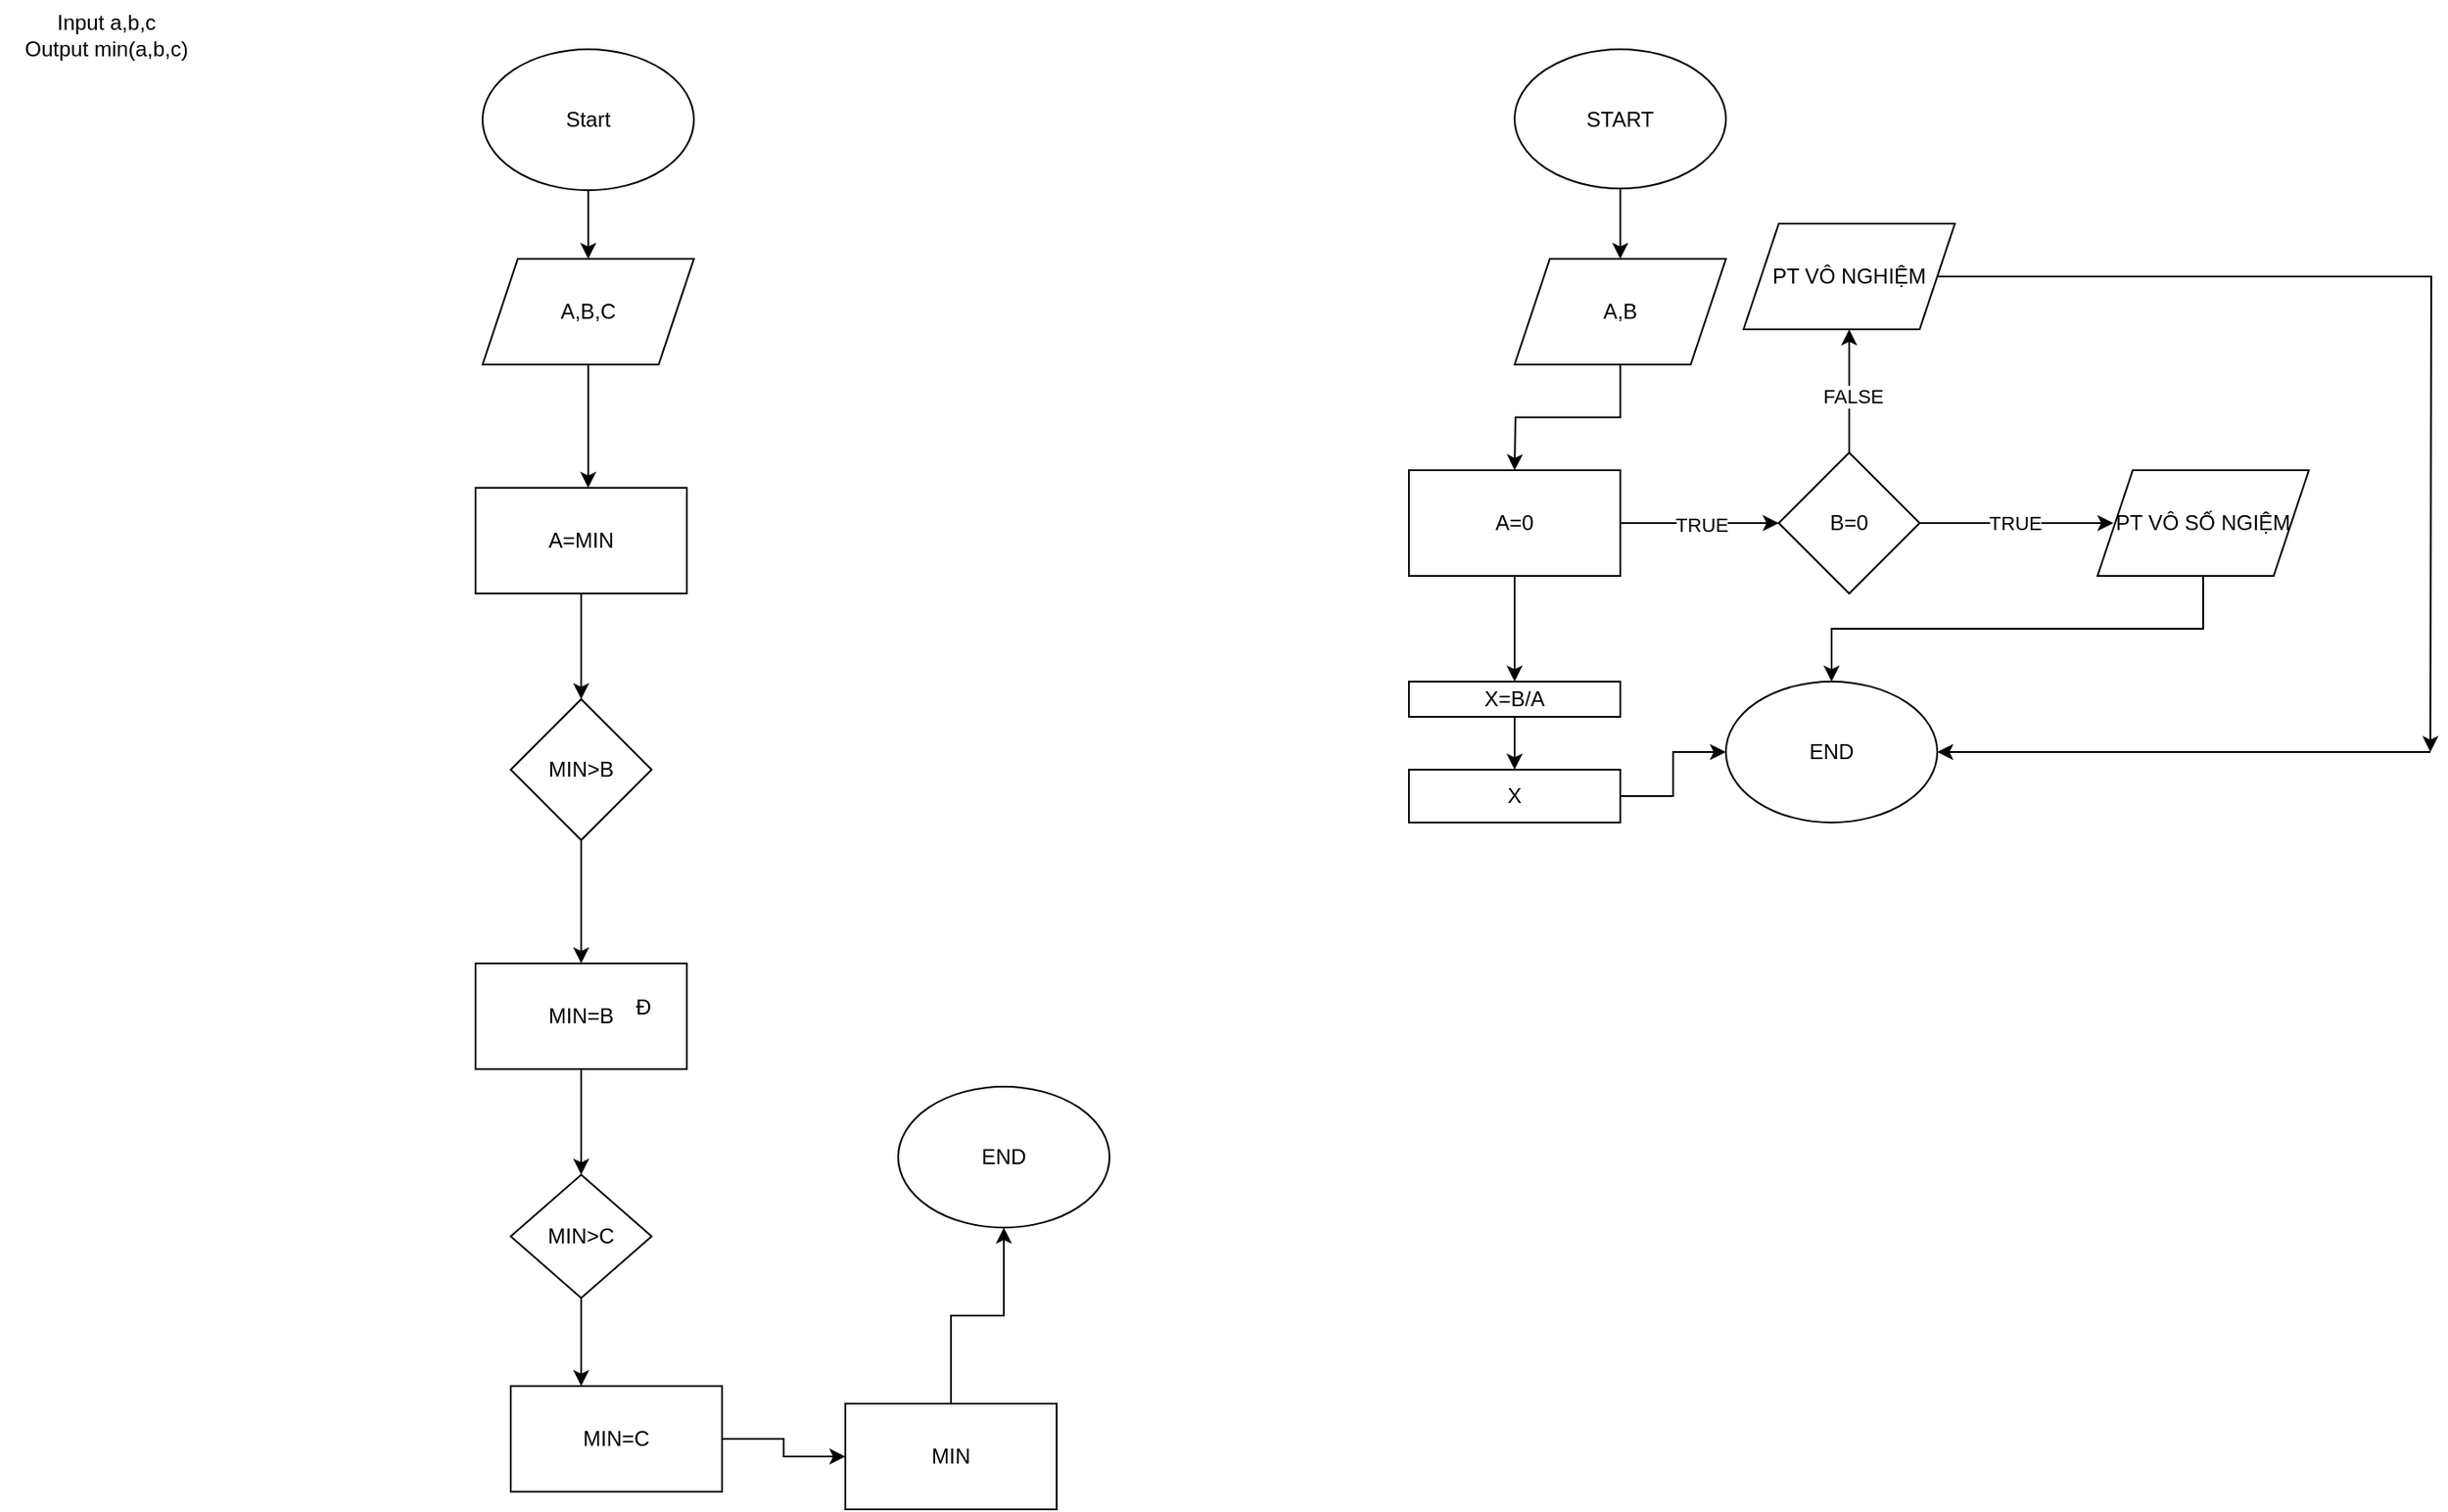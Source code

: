 <mxfile version="22.0.8" type="device">
  <diagram id="C5RBs43oDa-KdzZeNtuy" name="Page-1">
    <mxGraphModel dx="1803" dy="557" grid="1" gridSize="10" guides="1" tooltips="1" connect="1" arrows="1" fold="1" page="1" pageScale="1" pageWidth="827" pageHeight="1169" math="0" shadow="0">
      <root>
        <mxCell id="WIyWlLk6GJQsqaUBKTNV-0" />
        <mxCell id="WIyWlLk6GJQsqaUBKTNV-1" parent="WIyWlLk6GJQsqaUBKTNV-0" />
        <mxCell id="oY4ZcPHW8QW5aOl_HPhE-0" value="Start" style="ellipse;whiteSpace=wrap;html=1;" parent="WIyWlLk6GJQsqaUBKTNV-1" vertex="1">
          <mxGeometry x="264" y="41" width="120" height="80" as="geometry" />
        </mxCell>
        <mxCell id="oY4ZcPHW8QW5aOl_HPhE-1" value="Input a,b,c&lt;br&gt;Output min(a,b,c)" style="text;html=1;align=center;verticalAlign=middle;resizable=0;points=[];autosize=1;strokeColor=none;fillColor=none;" parent="WIyWlLk6GJQsqaUBKTNV-1" vertex="1">
          <mxGeometry x="-10" y="13" width="120" height="40" as="geometry" />
        </mxCell>
        <mxCell id="oY4ZcPHW8QW5aOl_HPhE-2" value="" style="endArrow=classic;html=1;rounded=0;" parent="WIyWlLk6GJQsqaUBKTNV-1" source="oY4ZcPHW8QW5aOl_HPhE-0" edge="1">
          <mxGeometry width="50" height="50" relative="1" as="geometry">
            <mxPoint x="324" y="171" as="sourcePoint" />
            <mxPoint x="324" y="160" as="targetPoint" />
          </mxGeometry>
        </mxCell>
        <mxCell id="oY4ZcPHW8QW5aOl_HPhE-5" value="" style="endArrow=classic;html=1;rounded=0;exitX=0.5;exitY=1;exitDx=0;exitDy=0;" parent="WIyWlLk6GJQsqaUBKTNV-1" edge="1">
          <mxGeometry width="50" height="50" relative="1" as="geometry">
            <mxPoint x="324" y="220" as="sourcePoint" />
            <mxPoint x="324" y="290" as="targetPoint" />
            <Array as="points">
              <mxPoint x="324" y="250" />
            </Array>
          </mxGeometry>
        </mxCell>
        <mxCell id="oY4ZcPHW8QW5aOl_HPhE-6" value="A,B,C" style="shape=parallelogram;perimeter=parallelogramPerimeter;whiteSpace=wrap;html=1;fixedSize=1;" parent="WIyWlLk6GJQsqaUBKTNV-1" vertex="1">
          <mxGeometry x="264" y="160" width="120" height="60" as="geometry" />
        </mxCell>
        <mxCell id="oY4ZcPHW8QW5aOl_HPhE-9" value="A=MIN" style="rounded=0;whiteSpace=wrap;html=1;" parent="WIyWlLk6GJQsqaUBKTNV-1" vertex="1">
          <mxGeometry x="260" y="290" width="120" height="60" as="geometry" />
        </mxCell>
        <mxCell id="oY4ZcPHW8QW5aOl_HPhE-10" value="" style="endArrow=classic;html=1;rounded=0;exitX=0.5;exitY=1;exitDx=0;exitDy=0;" parent="WIyWlLk6GJQsqaUBKTNV-1" source="oY4ZcPHW8QW5aOl_HPhE-9" edge="1">
          <mxGeometry width="50" height="50" relative="1" as="geometry">
            <mxPoint x="320" y="400" as="sourcePoint" />
            <mxPoint x="320" y="410" as="targetPoint" />
          </mxGeometry>
        </mxCell>
        <mxCell id="oY4ZcPHW8QW5aOl_HPhE-78" style="edgeStyle=orthogonalEdgeStyle;rounded=0;orthogonalLoop=1;jettySize=auto;html=1;exitX=0.5;exitY=1;exitDx=0;exitDy=0;" parent="WIyWlLk6GJQsqaUBKTNV-1" source="oY4ZcPHW8QW5aOl_HPhE-11" edge="1">
          <mxGeometry relative="1" as="geometry">
            <mxPoint x="320" y="560" as="targetPoint" />
          </mxGeometry>
        </mxCell>
        <mxCell id="oY4ZcPHW8QW5aOl_HPhE-11" value="MIN&amp;gt;B" style="rhombus;whiteSpace=wrap;html=1;" parent="WIyWlLk6GJQsqaUBKTNV-1" vertex="1">
          <mxGeometry x="280" y="410" width="80" height="80" as="geometry" />
        </mxCell>
        <mxCell id="oY4ZcPHW8QW5aOl_HPhE-79" style="edgeStyle=orthogonalEdgeStyle;rounded=0;orthogonalLoop=1;jettySize=auto;html=1;exitX=0.5;exitY=1;exitDx=0;exitDy=0;" parent="WIyWlLk6GJQsqaUBKTNV-1" source="oY4ZcPHW8QW5aOl_HPhE-33" edge="1">
          <mxGeometry relative="1" as="geometry">
            <mxPoint x="320" y="680" as="targetPoint" />
          </mxGeometry>
        </mxCell>
        <mxCell id="oY4ZcPHW8QW5aOl_HPhE-33" value="MIN=B" style="rounded=0;whiteSpace=wrap;html=1;" parent="WIyWlLk6GJQsqaUBKTNV-1" vertex="1">
          <mxGeometry x="260" y="560" width="120" height="60" as="geometry" />
        </mxCell>
        <mxCell id="oY4ZcPHW8QW5aOl_HPhE-34" value="Đ" style="text;html=1;align=center;verticalAlign=middle;resizable=0;points=[];autosize=1;strokeColor=none;fillColor=none;" parent="WIyWlLk6GJQsqaUBKTNV-1" vertex="1">
          <mxGeometry x="340" y="570" width="30" height="30" as="geometry" />
        </mxCell>
        <mxCell id="oY4ZcPHW8QW5aOl_HPhE-80" style="edgeStyle=orthogonalEdgeStyle;rounded=0;orthogonalLoop=1;jettySize=auto;html=1;exitX=0.5;exitY=1;exitDx=0;exitDy=0;" parent="WIyWlLk6GJQsqaUBKTNV-1" source="oY4ZcPHW8QW5aOl_HPhE-36" edge="1">
          <mxGeometry relative="1" as="geometry">
            <mxPoint x="320" y="800" as="targetPoint" />
          </mxGeometry>
        </mxCell>
        <mxCell id="oY4ZcPHW8QW5aOl_HPhE-36" value="MIN&amp;gt;C" style="rhombus;whiteSpace=wrap;html=1;" parent="WIyWlLk6GJQsqaUBKTNV-1" vertex="1">
          <mxGeometry x="280" y="680" width="80" height="70" as="geometry" />
        </mxCell>
        <mxCell id="oY4ZcPHW8QW5aOl_HPhE-45" style="edgeStyle=orthogonalEdgeStyle;rounded=0;orthogonalLoop=1;jettySize=auto;html=1;exitX=1;exitY=0.5;exitDx=0;exitDy=0;entryX=0;entryY=0.5;entryDx=0;entryDy=0;" parent="WIyWlLk6GJQsqaUBKTNV-1" source="oY4ZcPHW8QW5aOl_HPhE-44" target="oY4ZcPHW8QW5aOl_HPhE-46" edge="1">
          <mxGeometry relative="1" as="geometry">
            <mxPoint x="440" y="900" as="targetPoint" />
          </mxGeometry>
        </mxCell>
        <mxCell id="oY4ZcPHW8QW5aOl_HPhE-44" value="MIN=C" style="rounded=0;whiteSpace=wrap;html=1;" parent="WIyWlLk6GJQsqaUBKTNV-1" vertex="1">
          <mxGeometry x="280" y="800" width="120" height="60" as="geometry" />
        </mxCell>
        <mxCell id="oY4ZcPHW8QW5aOl_HPhE-81" style="edgeStyle=orthogonalEdgeStyle;rounded=0;orthogonalLoop=1;jettySize=auto;html=1;exitX=0.5;exitY=0;exitDx=0;exitDy=0;entryX=0.5;entryY=1;entryDx=0;entryDy=0;" parent="WIyWlLk6GJQsqaUBKTNV-1" source="oY4ZcPHW8QW5aOl_HPhE-46" target="oY4ZcPHW8QW5aOl_HPhE-49" edge="1">
          <mxGeometry relative="1" as="geometry" />
        </mxCell>
        <mxCell id="oY4ZcPHW8QW5aOl_HPhE-46" value="MIN" style="rounded=0;whiteSpace=wrap;html=1;" parent="WIyWlLk6GJQsqaUBKTNV-1" vertex="1">
          <mxGeometry x="470" y="810" width="120" height="60" as="geometry" />
        </mxCell>
        <mxCell id="oY4ZcPHW8QW5aOl_HPhE-49" value="END" style="ellipse;whiteSpace=wrap;html=1;" parent="WIyWlLk6GJQsqaUBKTNV-1" vertex="1">
          <mxGeometry x="500" y="630" width="120" height="80" as="geometry" />
        </mxCell>
        <mxCell id="oY4ZcPHW8QW5aOl_HPhE-51" style="edgeStyle=orthogonalEdgeStyle;rounded=0;orthogonalLoop=1;jettySize=auto;html=1;" parent="WIyWlLk6GJQsqaUBKTNV-1" source="oY4ZcPHW8QW5aOl_HPhE-50" edge="1">
          <mxGeometry relative="1" as="geometry">
            <mxPoint x="910" y="160" as="targetPoint" />
          </mxGeometry>
        </mxCell>
        <mxCell id="oY4ZcPHW8QW5aOl_HPhE-50" value="START" style="ellipse;whiteSpace=wrap;html=1;" parent="WIyWlLk6GJQsqaUBKTNV-1" vertex="1">
          <mxGeometry x="850" y="41" width="120" height="79" as="geometry" />
        </mxCell>
        <mxCell id="oY4ZcPHW8QW5aOl_HPhE-53" style="edgeStyle=orthogonalEdgeStyle;rounded=0;orthogonalLoop=1;jettySize=auto;html=1;exitX=0.5;exitY=1;exitDx=0;exitDy=0;" parent="WIyWlLk6GJQsqaUBKTNV-1" source="oY4ZcPHW8QW5aOl_HPhE-52" edge="1">
          <mxGeometry relative="1" as="geometry">
            <mxPoint x="850" y="280" as="targetPoint" />
          </mxGeometry>
        </mxCell>
        <mxCell id="oY4ZcPHW8QW5aOl_HPhE-52" value="A,B" style="shape=parallelogram;perimeter=parallelogramPerimeter;whiteSpace=wrap;html=1;fixedSize=1;" parent="WIyWlLk6GJQsqaUBKTNV-1" vertex="1">
          <mxGeometry x="850" y="160" width="120" height="60" as="geometry" />
        </mxCell>
        <mxCell id="oY4ZcPHW8QW5aOl_HPhE-56" style="edgeStyle=orthogonalEdgeStyle;rounded=0;orthogonalLoop=1;jettySize=auto;html=1;" parent="WIyWlLk6GJQsqaUBKTNV-1" source="oY4ZcPHW8QW5aOl_HPhE-55" edge="1">
          <mxGeometry relative="1" as="geometry">
            <mxPoint x="1000" y="310" as="targetPoint" />
          </mxGeometry>
        </mxCell>
        <mxCell id="oY4ZcPHW8QW5aOl_HPhE-57" value="TRUE" style="edgeLabel;html=1;align=center;verticalAlign=middle;resizable=0;points=[];" parent="oY4ZcPHW8QW5aOl_HPhE-56" vertex="1" connectable="0">
          <mxGeometry x="0.013" y="-6" relative="1" as="geometry">
            <mxPoint y="-6" as="offset" />
          </mxGeometry>
        </mxCell>
        <mxCell id="oY4ZcPHW8QW5aOl_HPhE-71" style="edgeStyle=orthogonalEdgeStyle;rounded=0;orthogonalLoop=1;jettySize=auto;html=1;exitX=0.5;exitY=1;exitDx=0;exitDy=0;" parent="WIyWlLk6GJQsqaUBKTNV-1" source="oY4ZcPHW8QW5aOl_HPhE-55" edge="1">
          <mxGeometry relative="1" as="geometry">
            <mxPoint x="850" y="400" as="targetPoint" />
          </mxGeometry>
        </mxCell>
        <mxCell id="oY4ZcPHW8QW5aOl_HPhE-55" value="A=0" style="rounded=0;whiteSpace=wrap;html=1;" parent="WIyWlLk6GJQsqaUBKTNV-1" vertex="1">
          <mxGeometry x="790" y="280" width="120" height="60" as="geometry" />
        </mxCell>
        <mxCell id="oY4ZcPHW8QW5aOl_HPhE-59" style="edgeStyle=orthogonalEdgeStyle;rounded=0;orthogonalLoop=1;jettySize=auto;html=1;exitX=1;exitY=0.5;exitDx=0;exitDy=0;" parent="WIyWlLk6GJQsqaUBKTNV-1" source="oY4ZcPHW8QW5aOl_HPhE-58" edge="1">
          <mxGeometry relative="1" as="geometry">
            <mxPoint x="1190" y="310" as="targetPoint" />
          </mxGeometry>
        </mxCell>
        <mxCell id="oY4ZcPHW8QW5aOl_HPhE-60" value="TRUE" style="edgeLabel;html=1;align=center;verticalAlign=middle;resizable=0;points=[];" parent="oY4ZcPHW8QW5aOl_HPhE-59" vertex="1" connectable="0">
          <mxGeometry x="-0.034" y="-3" relative="1" as="geometry">
            <mxPoint y="-3" as="offset" />
          </mxGeometry>
        </mxCell>
        <mxCell id="oY4ZcPHW8QW5aOl_HPhE-63" style="edgeStyle=orthogonalEdgeStyle;rounded=0;orthogonalLoop=1;jettySize=auto;html=1;exitX=0.5;exitY=0;exitDx=0;exitDy=0;" parent="WIyWlLk6GJQsqaUBKTNV-1" source="oY4ZcPHW8QW5aOl_HPhE-58" edge="1">
          <mxGeometry relative="1" as="geometry">
            <mxPoint x="1040" y="200" as="targetPoint" />
          </mxGeometry>
        </mxCell>
        <mxCell id="oY4ZcPHW8QW5aOl_HPhE-65" value="FALSE" style="edgeLabel;html=1;align=center;verticalAlign=middle;resizable=0;points=[];" parent="oY4ZcPHW8QW5aOl_HPhE-63" vertex="1" connectable="0">
          <mxGeometry x="-0.092" y="-2" relative="1" as="geometry">
            <mxPoint as="offset" />
          </mxGeometry>
        </mxCell>
        <mxCell id="oY4ZcPHW8QW5aOl_HPhE-58" value="B=0" style="rhombus;whiteSpace=wrap;html=1;" parent="WIyWlLk6GJQsqaUBKTNV-1" vertex="1">
          <mxGeometry x="1000" y="270" width="80" height="80" as="geometry" />
        </mxCell>
        <mxCell id="oY4ZcPHW8QW5aOl_HPhE-69" style="edgeStyle=orthogonalEdgeStyle;rounded=0;orthogonalLoop=1;jettySize=auto;html=1;exitX=0.5;exitY=1;exitDx=0;exitDy=0;entryX=0.5;entryY=0;entryDx=0;entryDy=0;" parent="WIyWlLk6GJQsqaUBKTNV-1" source="oY4ZcPHW8QW5aOl_HPhE-62" target="oY4ZcPHW8QW5aOl_HPhE-68" edge="1">
          <mxGeometry relative="1" as="geometry" />
        </mxCell>
        <mxCell id="oY4ZcPHW8QW5aOl_HPhE-62" value="PT VÔ SỐ NGIỆM" style="shape=parallelogram;perimeter=parallelogramPerimeter;whiteSpace=wrap;html=1;fixedSize=1;" parent="WIyWlLk6GJQsqaUBKTNV-1" vertex="1">
          <mxGeometry x="1181" y="280" width="120" height="60" as="geometry" />
        </mxCell>
        <mxCell id="oY4ZcPHW8QW5aOl_HPhE-66" style="edgeStyle=orthogonalEdgeStyle;rounded=0;orthogonalLoop=1;jettySize=auto;html=1;" parent="WIyWlLk6GJQsqaUBKTNV-1" source="oY4ZcPHW8QW5aOl_HPhE-64" edge="1">
          <mxGeometry relative="1" as="geometry">
            <mxPoint x="1370" y="440" as="targetPoint" />
          </mxGeometry>
        </mxCell>
        <mxCell id="oY4ZcPHW8QW5aOl_HPhE-64" value="PT VÔ NGHIỆM" style="shape=parallelogram;perimeter=parallelogramPerimeter;whiteSpace=wrap;html=1;fixedSize=1;" parent="WIyWlLk6GJQsqaUBKTNV-1" vertex="1">
          <mxGeometry x="980" y="140" width="120" height="60" as="geometry" />
        </mxCell>
        <mxCell id="oY4ZcPHW8QW5aOl_HPhE-67" value="" style="endArrow=classic;html=1;rounded=0;entryX=1;entryY=0.5;entryDx=0;entryDy=0;" parent="WIyWlLk6GJQsqaUBKTNV-1" target="oY4ZcPHW8QW5aOl_HPhE-68" edge="1">
          <mxGeometry width="50" height="50" relative="1" as="geometry">
            <mxPoint x="1370" y="440" as="sourcePoint" />
            <mxPoint x="1160" y="430" as="targetPoint" />
          </mxGeometry>
        </mxCell>
        <mxCell id="oY4ZcPHW8QW5aOl_HPhE-68" value="END" style="ellipse;whiteSpace=wrap;html=1;" parent="WIyWlLk6GJQsqaUBKTNV-1" vertex="1">
          <mxGeometry x="970" y="400" width="120" height="80" as="geometry" />
        </mxCell>
        <mxCell id="oY4ZcPHW8QW5aOl_HPhE-73" style="edgeStyle=orthogonalEdgeStyle;rounded=0;orthogonalLoop=1;jettySize=auto;html=1;" parent="WIyWlLk6GJQsqaUBKTNV-1" source="oY4ZcPHW8QW5aOl_HPhE-72" edge="1">
          <mxGeometry relative="1" as="geometry">
            <mxPoint x="850" y="450" as="targetPoint" />
          </mxGeometry>
        </mxCell>
        <mxCell id="oY4ZcPHW8QW5aOl_HPhE-72" value="X=B/A" style="rounded=0;whiteSpace=wrap;html=1;" parent="WIyWlLk6GJQsqaUBKTNV-1" vertex="1">
          <mxGeometry x="790" y="400" width="120" height="20" as="geometry" />
        </mxCell>
        <mxCell id="oY4ZcPHW8QW5aOl_HPhE-76" style="edgeStyle=orthogonalEdgeStyle;rounded=0;orthogonalLoop=1;jettySize=auto;html=1;" parent="WIyWlLk6GJQsqaUBKTNV-1" source="oY4ZcPHW8QW5aOl_HPhE-74" target="oY4ZcPHW8QW5aOl_HPhE-68" edge="1">
          <mxGeometry relative="1" as="geometry" />
        </mxCell>
        <mxCell id="oY4ZcPHW8QW5aOl_HPhE-74" value="X" style="rounded=0;whiteSpace=wrap;html=1;" parent="WIyWlLk6GJQsqaUBKTNV-1" vertex="1">
          <mxGeometry x="790" y="450" width="120" height="30" as="geometry" />
        </mxCell>
      </root>
    </mxGraphModel>
  </diagram>
</mxfile>
